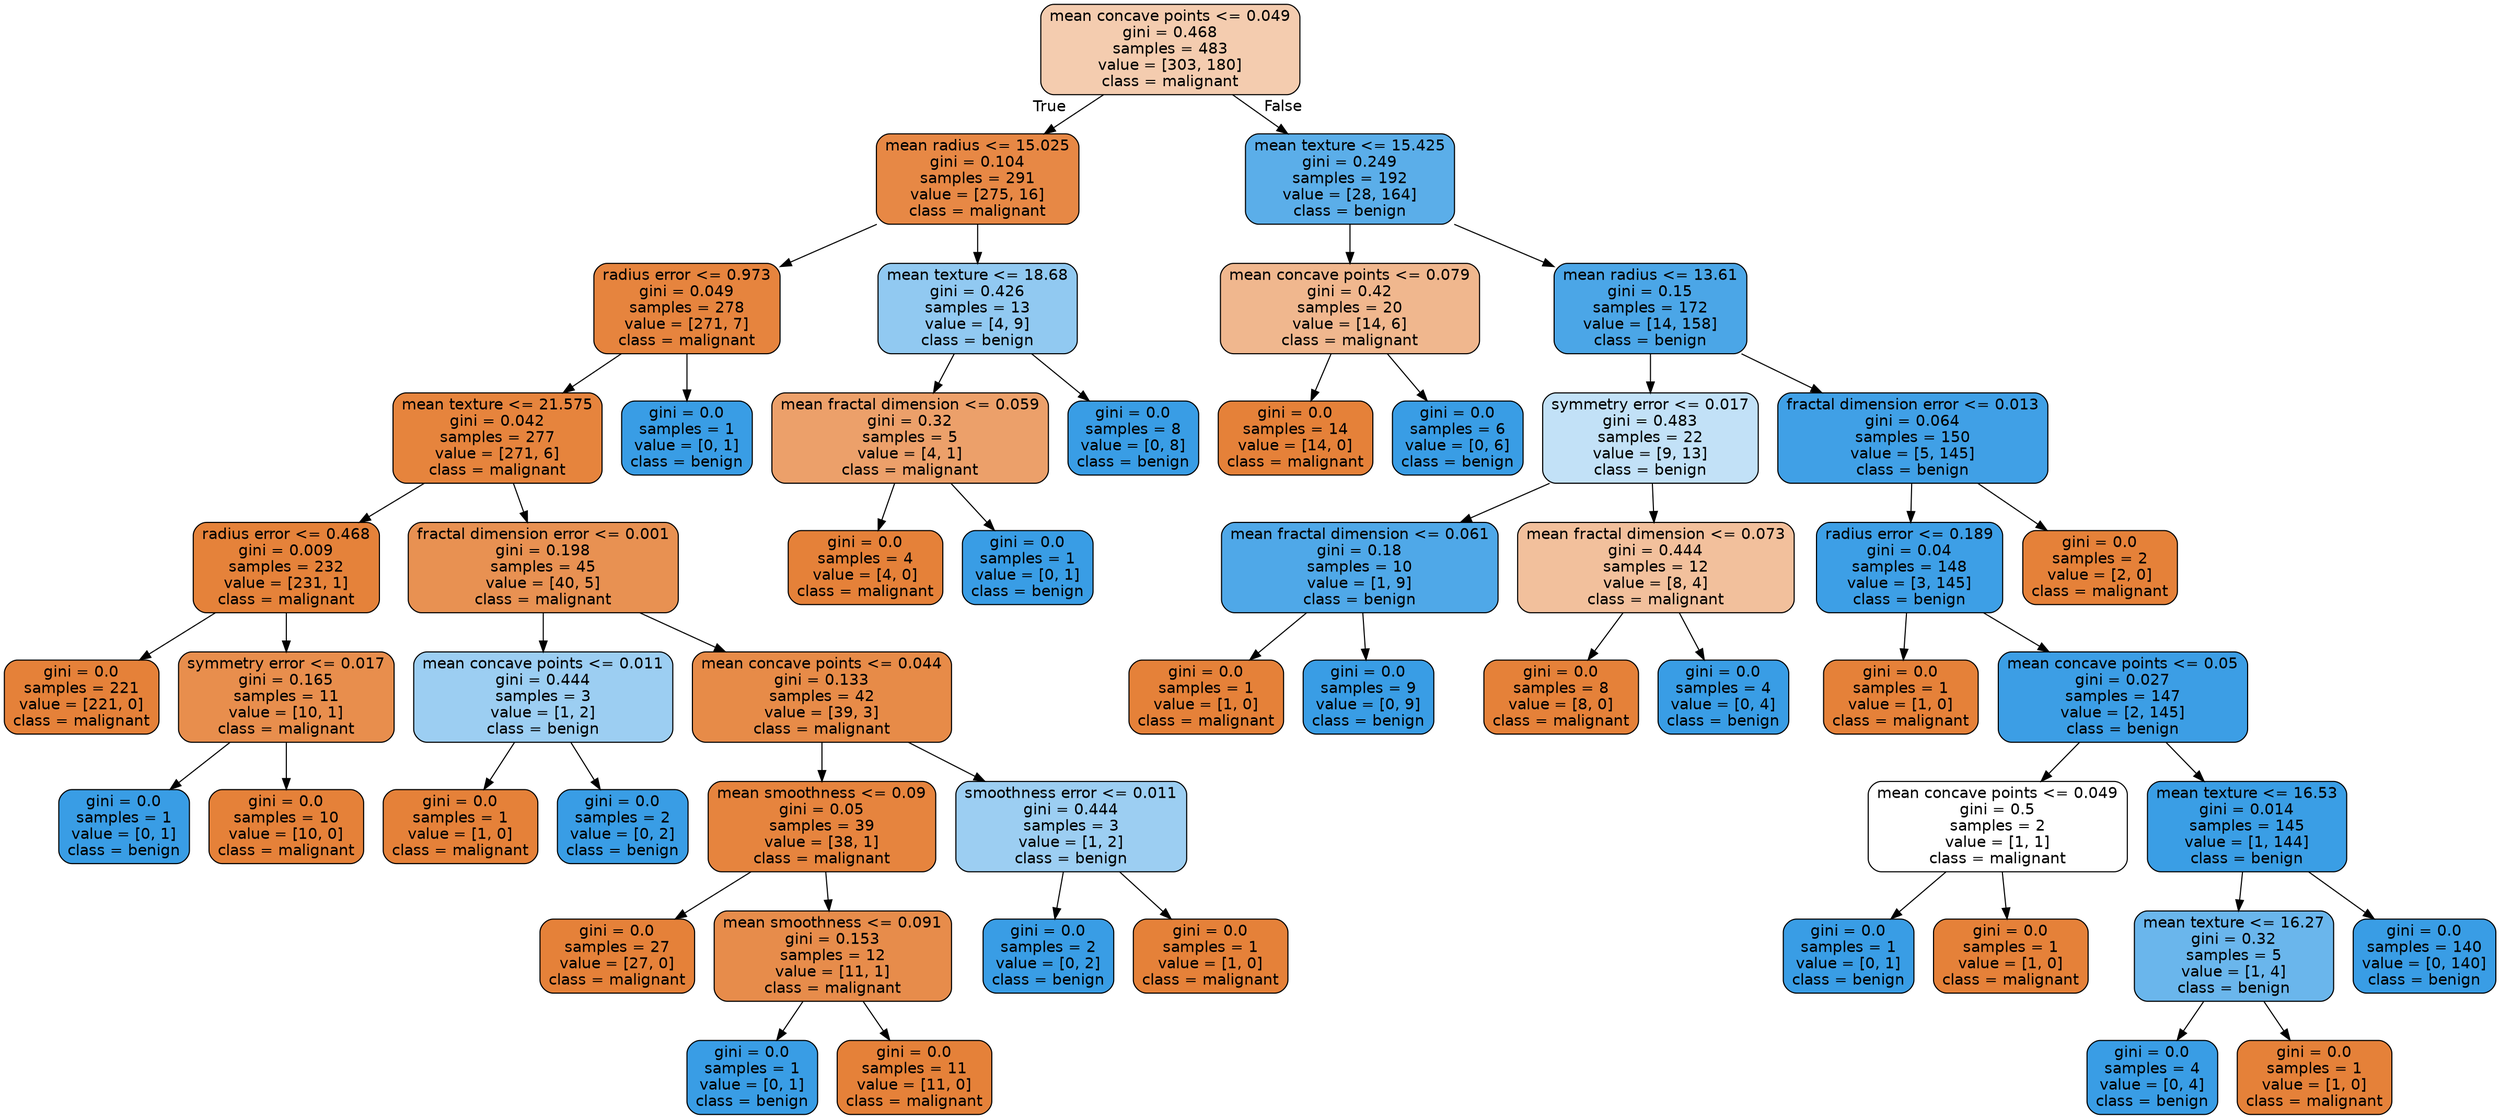 digraph Tree {
node [shape=box, style="filled, rounded", color="black", fontname="helvetica"] ;
edge [fontname="helvetica"] ;
0 [label="mean concave points <= 0.049\ngini = 0.468\nsamples = 483\nvalue = [303, 180]\nclass = malignant", fillcolor="#f4ccaf"] ;
1 [label="mean radius <= 15.025\ngini = 0.104\nsamples = 291\nvalue = [275, 16]\nclass = malignant", fillcolor="#e78845"] ;
0 -> 1 [labeldistance=2.5, labelangle=45, headlabel="True"] ;
2 [label="radius error <= 0.973\ngini = 0.049\nsamples = 278\nvalue = [271, 7]\nclass = malignant", fillcolor="#e6843e"] ;
1 -> 2 ;
3 [label="mean texture <= 21.575\ngini = 0.042\nsamples = 277\nvalue = [271, 6]\nclass = malignant", fillcolor="#e6843d"] ;
2 -> 3 ;
4 [label="radius error <= 0.468\ngini = 0.009\nsamples = 232\nvalue = [231, 1]\nclass = malignant", fillcolor="#e5823a"] ;
3 -> 4 ;
5 [label="gini = 0.0\nsamples = 221\nvalue = [221, 0]\nclass = malignant", fillcolor="#e58139"] ;
4 -> 5 ;
6 [label="symmetry error <= 0.017\ngini = 0.165\nsamples = 11\nvalue = [10, 1]\nclass = malignant", fillcolor="#e88e4d"] ;
4 -> 6 ;
7 [label="gini = 0.0\nsamples = 1\nvalue = [0, 1]\nclass = benign", fillcolor="#399de5"] ;
6 -> 7 ;
8 [label="gini = 0.0\nsamples = 10\nvalue = [10, 0]\nclass = malignant", fillcolor="#e58139"] ;
6 -> 8 ;
9 [label="fractal dimension error <= 0.001\ngini = 0.198\nsamples = 45\nvalue = [40, 5]\nclass = malignant", fillcolor="#e89152"] ;
3 -> 9 ;
10 [label="mean concave points <= 0.011\ngini = 0.444\nsamples = 3\nvalue = [1, 2]\nclass = benign", fillcolor="#9ccef2"] ;
9 -> 10 ;
11 [label="gini = 0.0\nsamples = 1\nvalue = [1, 0]\nclass = malignant", fillcolor="#e58139"] ;
10 -> 11 ;
12 [label="gini = 0.0\nsamples = 2\nvalue = [0, 2]\nclass = benign", fillcolor="#399de5"] ;
10 -> 12 ;
13 [label="mean concave points <= 0.044\ngini = 0.133\nsamples = 42\nvalue = [39, 3]\nclass = malignant", fillcolor="#e78b48"] ;
9 -> 13 ;
14 [label="mean smoothness <= 0.09\ngini = 0.05\nsamples = 39\nvalue = [38, 1]\nclass = malignant", fillcolor="#e6843e"] ;
13 -> 14 ;
15 [label="gini = 0.0\nsamples = 27\nvalue = [27, 0]\nclass = malignant", fillcolor="#e58139"] ;
14 -> 15 ;
16 [label="mean smoothness <= 0.091\ngini = 0.153\nsamples = 12\nvalue = [11, 1]\nclass = malignant", fillcolor="#e78c4b"] ;
14 -> 16 ;
17 [label="gini = 0.0\nsamples = 1\nvalue = [0, 1]\nclass = benign", fillcolor="#399de5"] ;
16 -> 17 ;
18 [label="gini = 0.0\nsamples = 11\nvalue = [11, 0]\nclass = malignant", fillcolor="#e58139"] ;
16 -> 18 ;
19 [label="smoothness error <= 0.011\ngini = 0.444\nsamples = 3\nvalue = [1, 2]\nclass = benign", fillcolor="#9ccef2"] ;
13 -> 19 ;
20 [label="gini = 0.0\nsamples = 2\nvalue = [0, 2]\nclass = benign", fillcolor="#399de5"] ;
19 -> 20 ;
21 [label="gini = 0.0\nsamples = 1\nvalue = [1, 0]\nclass = malignant", fillcolor="#e58139"] ;
19 -> 21 ;
22 [label="gini = 0.0\nsamples = 1\nvalue = [0, 1]\nclass = benign", fillcolor="#399de5"] ;
2 -> 22 ;
23 [label="mean texture <= 18.68\ngini = 0.426\nsamples = 13\nvalue = [4, 9]\nclass = benign", fillcolor="#91c9f1"] ;
1 -> 23 ;
24 [label="mean fractal dimension <= 0.059\ngini = 0.32\nsamples = 5\nvalue = [4, 1]\nclass = malignant", fillcolor="#eca06a"] ;
23 -> 24 ;
25 [label="gini = 0.0\nsamples = 4\nvalue = [4, 0]\nclass = malignant", fillcolor="#e58139"] ;
24 -> 25 ;
26 [label="gini = 0.0\nsamples = 1\nvalue = [0, 1]\nclass = benign", fillcolor="#399de5"] ;
24 -> 26 ;
27 [label="gini = 0.0\nsamples = 8\nvalue = [0, 8]\nclass = benign", fillcolor="#399de5"] ;
23 -> 27 ;
28 [label="mean texture <= 15.425\ngini = 0.249\nsamples = 192\nvalue = [28, 164]\nclass = benign", fillcolor="#5baee9"] ;
0 -> 28 [labeldistance=2.5, labelangle=-45, headlabel="False"] ;
29 [label="mean concave points <= 0.079\ngini = 0.42\nsamples = 20\nvalue = [14, 6]\nclass = malignant", fillcolor="#f0b78e"] ;
28 -> 29 ;
30 [label="gini = 0.0\nsamples = 14\nvalue = [14, 0]\nclass = malignant", fillcolor="#e58139"] ;
29 -> 30 ;
31 [label="gini = 0.0\nsamples = 6\nvalue = [0, 6]\nclass = benign", fillcolor="#399de5"] ;
29 -> 31 ;
32 [label="mean radius <= 13.61\ngini = 0.15\nsamples = 172\nvalue = [14, 158]\nclass = benign", fillcolor="#4ba6e7"] ;
28 -> 32 ;
33 [label="symmetry error <= 0.017\ngini = 0.483\nsamples = 22\nvalue = [9, 13]\nclass = benign", fillcolor="#c2e1f7"] ;
32 -> 33 ;
34 [label="mean fractal dimension <= 0.061\ngini = 0.18\nsamples = 10\nvalue = [1, 9]\nclass = benign", fillcolor="#4fa8e8"] ;
33 -> 34 ;
35 [label="gini = 0.0\nsamples = 1\nvalue = [1, 0]\nclass = malignant", fillcolor="#e58139"] ;
34 -> 35 ;
36 [label="gini = 0.0\nsamples = 9\nvalue = [0, 9]\nclass = benign", fillcolor="#399de5"] ;
34 -> 36 ;
37 [label="mean fractal dimension <= 0.073\ngini = 0.444\nsamples = 12\nvalue = [8, 4]\nclass = malignant", fillcolor="#f2c09c"] ;
33 -> 37 ;
38 [label="gini = 0.0\nsamples = 8\nvalue = [8, 0]\nclass = malignant", fillcolor="#e58139"] ;
37 -> 38 ;
39 [label="gini = 0.0\nsamples = 4\nvalue = [0, 4]\nclass = benign", fillcolor="#399de5"] ;
37 -> 39 ;
40 [label="fractal dimension error <= 0.013\ngini = 0.064\nsamples = 150\nvalue = [5, 145]\nclass = benign", fillcolor="#40a0e6"] ;
32 -> 40 ;
41 [label="radius error <= 0.189\ngini = 0.04\nsamples = 148\nvalue = [3, 145]\nclass = benign", fillcolor="#3d9fe6"] ;
40 -> 41 ;
42 [label="gini = 0.0\nsamples = 1\nvalue = [1, 0]\nclass = malignant", fillcolor="#e58139"] ;
41 -> 42 ;
43 [label="mean concave points <= 0.05\ngini = 0.027\nsamples = 147\nvalue = [2, 145]\nclass = benign", fillcolor="#3c9ee5"] ;
41 -> 43 ;
44 [label="mean concave points <= 0.049\ngini = 0.5\nsamples = 2\nvalue = [1, 1]\nclass = malignant", fillcolor="#ffffff"] ;
43 -> 44 ;
45 [label="gini = 0.0\nsamples = 1\nvalue = [0, 1]\nclass = benign", fillcolor="#399de5"] ;
44 -> 45 ;
46 [label="gini = 0.0\nsamples = 1\nvalue = [1, 0]\nclass = malignant", fillcolor="#e58139"] ;
44 -> 46 ;
47 [label="mean texture <= 16.53\ngini = 0.014\nsamples = 145\nvalue = [1, 144]\nclass = benign", fillcolor="#3a9ee5"] ;
43 -> 47 ;
48 [label="mean texture <= 16.27\ngini = 0.32\nsamples = 5\nvalue = [1, 4]\nclass = benign", fillcolor="#6ab6ec"] ;
47 -> 48 ;
49 [label="gini = 0.0\nsamples = 4\nvalue = [0, 4]\nclass = benign", fillcolor="#399de5"] ;
48 -> 49 ;
50 [label="gini = 0.0\nsamples = 1\nvalue = [1, 0]\nclass = malignant", fillcolor="#e58139"] ;
48 -> 50 ;
51 [label="gini = 0.0\nsamples = 140\nvalue = [0, 140]\nclass = benign", fillcolor="#399de5"] ;
47 -> 51 ;
52 [label="gini = 0.0\nsamples = 2\nvalue = [2, 0]\nclass = malignant", fillcolor="#e58139"] ;
40 -> 52 ;
}